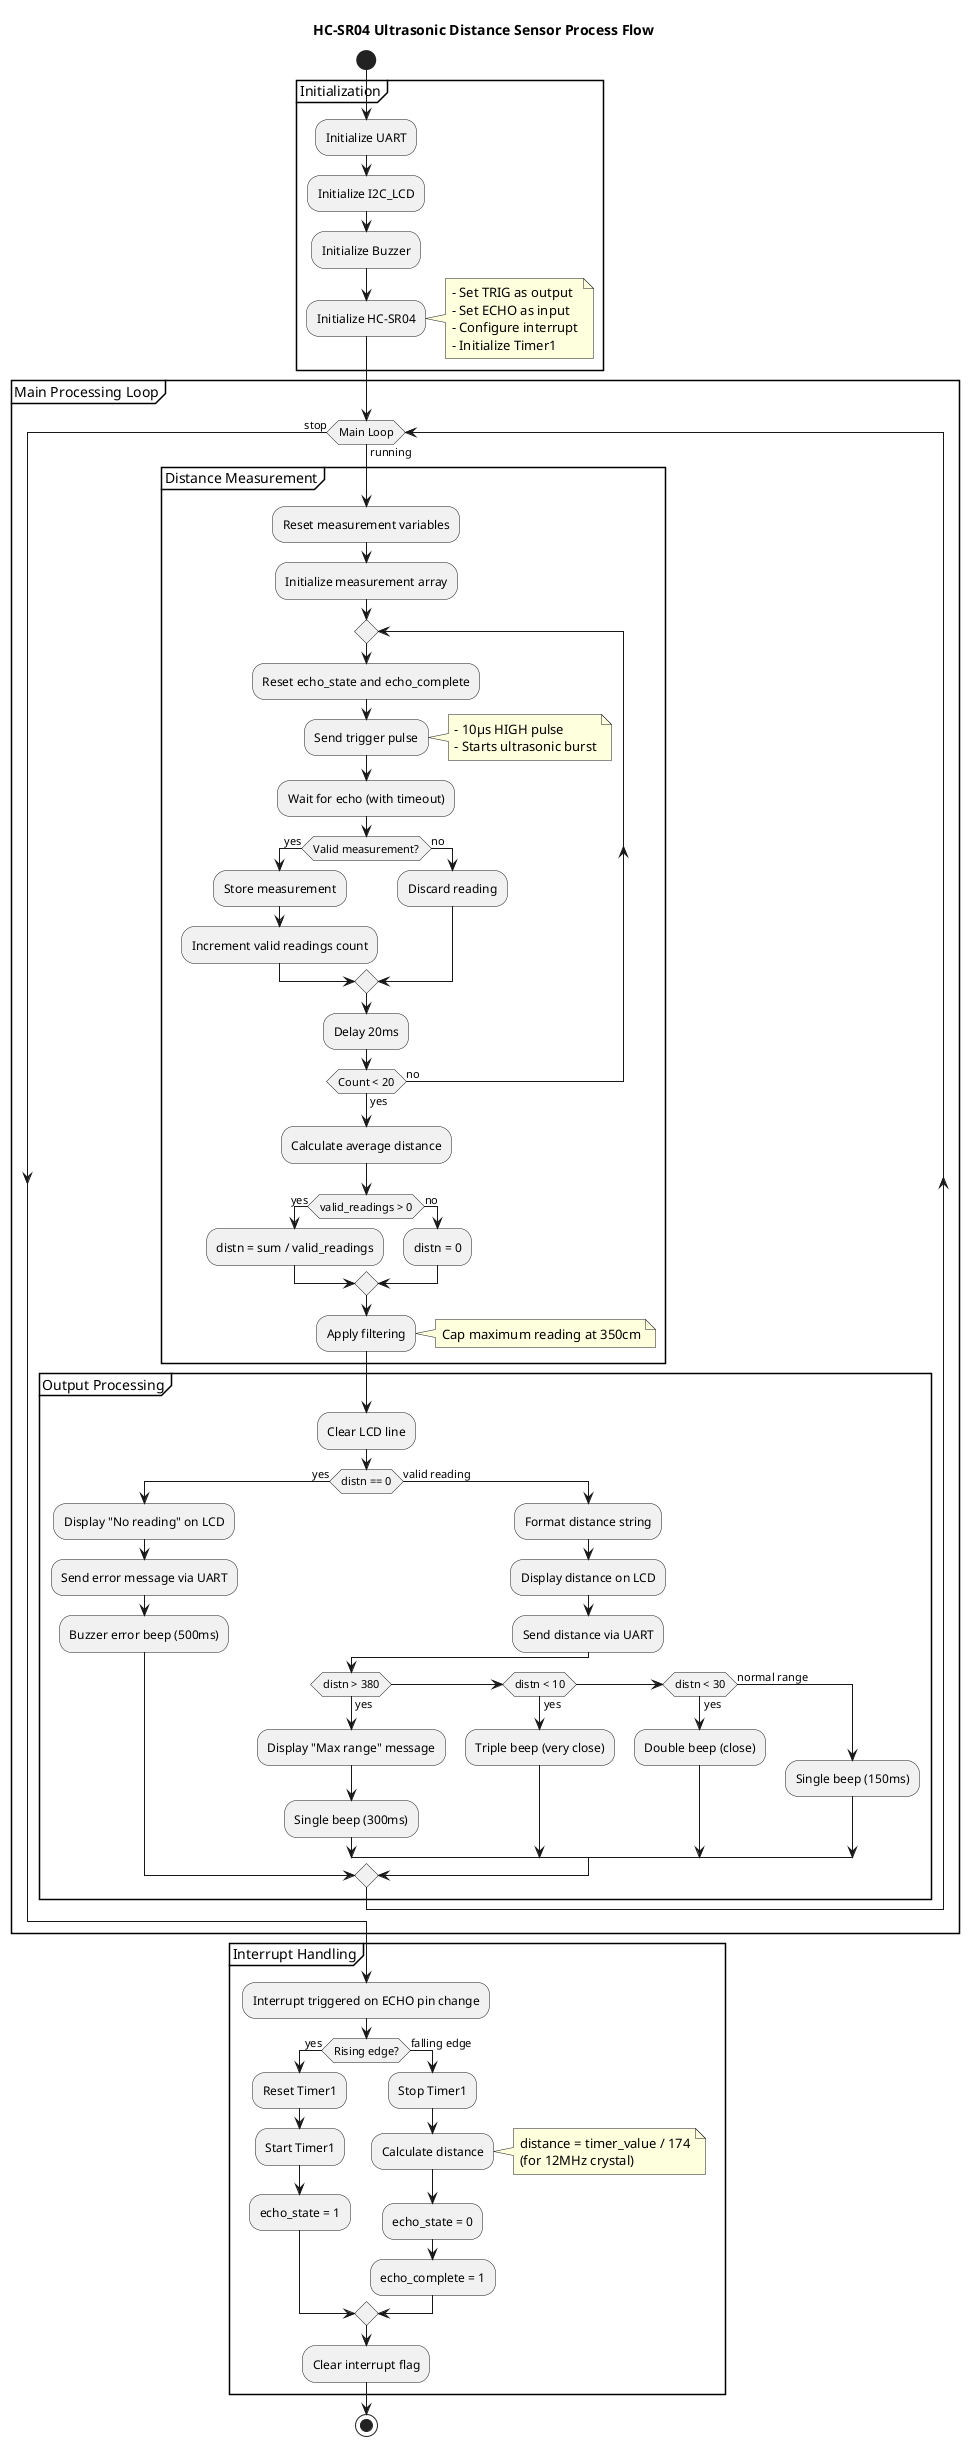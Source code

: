 @startuml
title HC-SR04 Ultrasonic Distance Sensor Process Flow

start

partition "Initialization" {
  :Initialize UART;
  :Initialize I2C_LCD;
  :Initialize Buzzer;
  :Initialize HC-SR04;
  note right
    - Set TRIG as output
    - Set ECHO as input
    - Configure interrupt
    - Initialize Timer1
  end note
}

partition "Main Processing Loop" {
  while (Main Loop) is (running)
    partition "Distance Measurement" {
      :Reset measurement variables;
      :Initialize measurement array;
      
      repeat
        :Reset echo_state and echo_complete;
        :Send trigger pulse;
        note right
          - 10μs HIGH pulse
          - Starts ultrasonic burst
        end note
        
        :Wait for echo (with timeout);
        
        if (Valid measurement?) then (yes)
          :Store measurement;
          :Increment valid readings count;
        else (no)
          :Discard reading;
        endif
        
        :Delay 20ms;
      repeat while (Count < 20) is (no) not (yes)
      
      :Calculate average distance;
      
      if (valid_readings > 0) then (yes)
        :distn = sum / valid_readings;
      else (no)
        :distn = 0;
      endif
      
      :Apply filtering;
      note right
        Cap maximum reading at 350cm
      end note
    }
    
    partition "Output Processing" {
      :Clear LCD line;
      
      if (distn == 0) then (yes)
        :Display "No reading" on LCD;
        :Send error message via UART;
        :Buzzer error beep (500ms);
      else (valid reading)
        :Format distance string;
        :Display distance on LCD;
        :Send distance via UART;
        
        if (distn > 380) then (yes)
          :Display "Max range" message;
          :Single beep (300ms);
        elseif (distn < 10) then (yes)
          :Triple beep (very close);
        elseif (distn < 30) then (yes)
          :Double beep (close);
        else (normal range)
          :Single beep (150ms);
        endif
      endif
    }
  endwhile (stop)
}

partition "Interrupt Handling" {
  :Interrupt triggered on ECHO pin change;
  
  if (Rising edge?) then (yes)
    :Reset Timer1;
    :Start Timer1;
    :echo_state = 1;
  else (falling edge)
    :Stop Timer1;
    :Calculate distance;
    note right
      distance = timer_value / 174
      (for 12MHz crystal)
    end note
    :echo_state = 0;
    :echo_complete = 1;
  endif
  
  :Clear interrupt flag;
}

stop
@enduml
